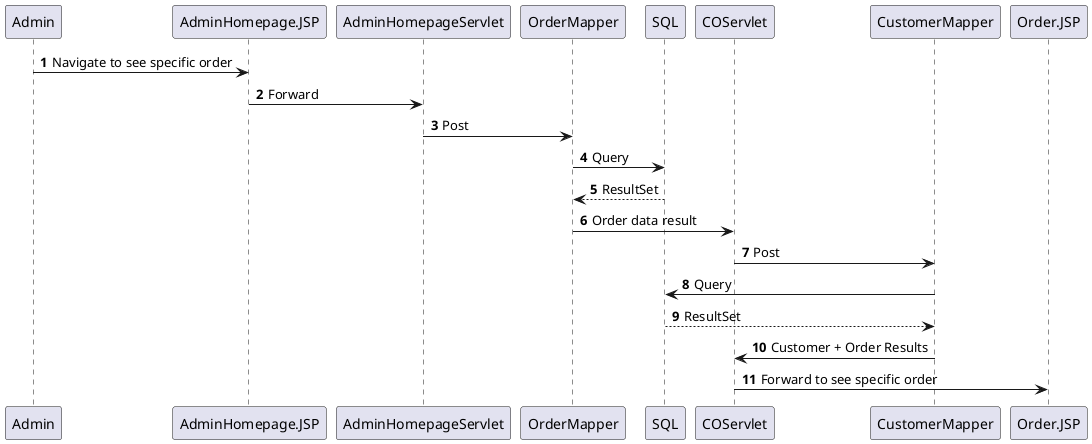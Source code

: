@startuml
'https://plantuml.com/sequence-diagram

autonumber

Admin -> AdminHomepage.JSP: Navigate to see specific order
AdminHomepage.JSP -> AdminHomepageServlet: Forward
AdminHomepageServlet -> OrderMapper: Post
OrderMapper -> SQL: Query
SQL --> OrderMapper: ResultSet
OrderMapper -> COServlet: Order data result
COServlet -> CustomerMapper: Post
CustomerMapper -> SQL: Query
SQL --> CustomerMapper: ResultSet
CustomerMapper -> COServlet: Customer + Order Results
COServlet -> Order.JSP: Forward to see specific order

@enduml